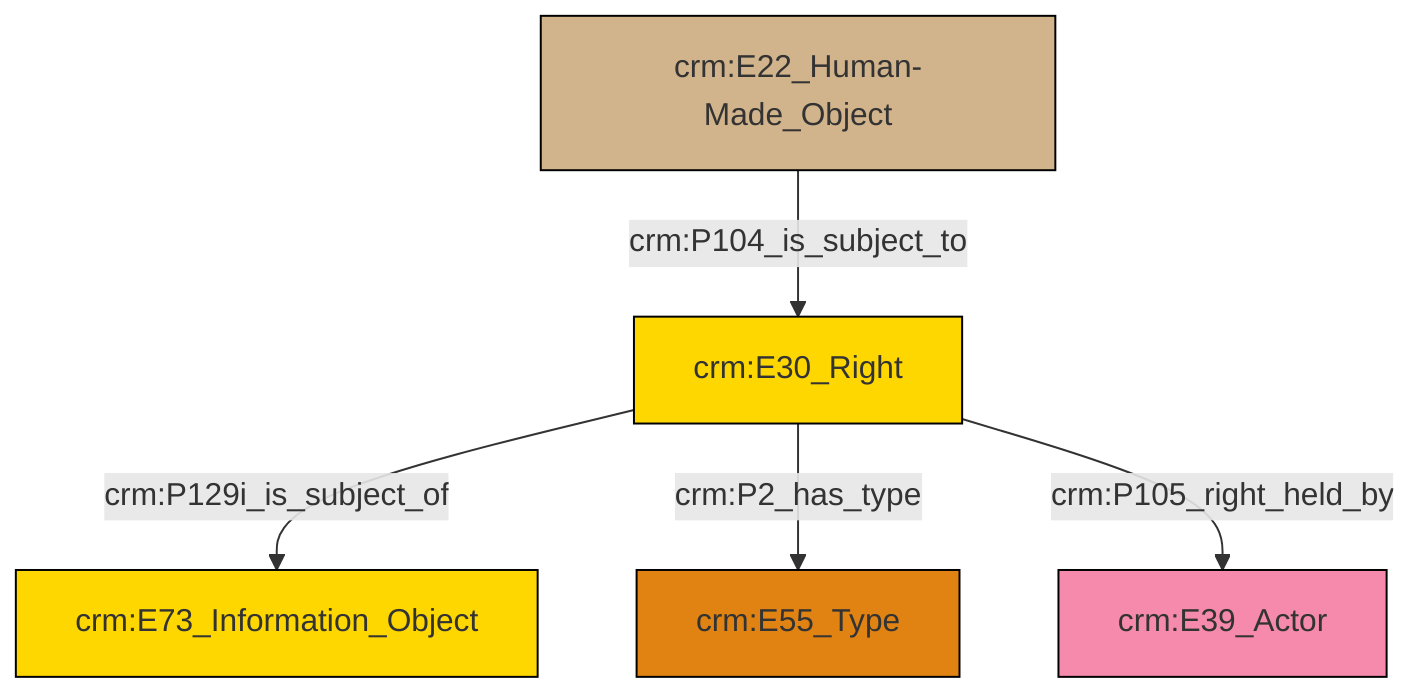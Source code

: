 graph TD
classDef Literal fill:#f2f2f2,stroke:#000000;
classDef CRM_Entity fill:#FFFFFF,stroke:#000000;
classDef Temporal_Entity fill:#00C9E6, stroke:#000000;
classDef Type fill:#E18312, stroke:#000000;
classDef Time-Span fill:#2C9C91, stroke:#000000;
classDef Appellation fill:#FFEB7F, stroke:#000000;
classDef Place fill:#008836, stroke:#000000;
classDef Persistent_Item fill:#B266B2, stroke:#000000;
classDef Conceptual_Object fill:#FFD700, stroke:#000000;
classDef Physical_Thing fill:#D2B48C, stroke:#000000;
classDef Actor fill:#f58aad, stroke:#000000;
classDef PC_Classes fill:#4ce600, stroke:#000000;
classDef Multi fill:#cccccc,stroke:#000000;

4["crm:E22_Human-Made_Object"]:::Physical_Thing -->|crm:P104_is_subject_to| 5["crm:E30_Right"]:::Conceptual_Object
5["crm:E30_Right"]:::Conceptual_Object -->|crm:P129i_is_subject_of| 7["crm:E73_Information_Object"]:::Conceptual_Object
5["crm:E30_Right"]:::Conceptual_Object -->|crm:P2_has_type| 2["crm:E55_Type"]:::Type
5["crm:E30_Right"]:::Conceptual_Object -->|crm:P105_right_held_by| 0["crm:E39_Actor"]:::Actor